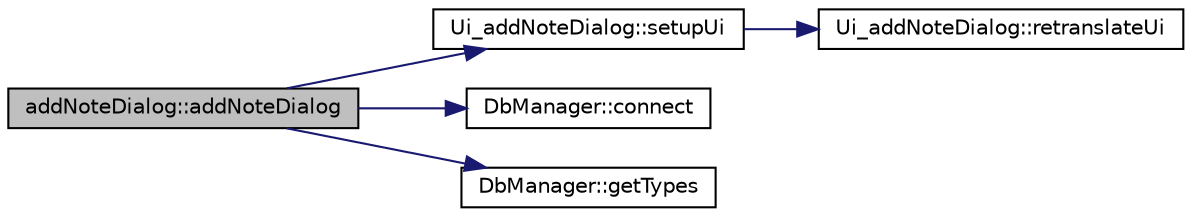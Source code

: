 digraph "addNoteDialog::addNoteDialog"
{
  edge [fontname="Helvetica",fontsize="10",labelfontname="Helvetica",labelfontsize="10"];
  node [fontname="Helvetica",fontsize="10",shape=record];
  rankdir="LR";
  Node0 [label="addNoteDialog::addNoteDialog",height=0.2,width=0.4,color="black", fillcolor="grey75", style="filled", fontcolor="black"];
  Node0 -> Node1 [color="midnightblue",fontsize="10",style="solid",fontname="Helvetica"];
  Node1 [label="Ui_addNoteDialog::setupUi",height=0.2,width=0.4,color="black", fillcolor="white", style="filled",URL="$classUi__addNoteDialog.html#a2487f1cd1542da959f06b7412e80ef0b"];
  Node1 -> Node2 [color="midnightblue",fontsize="10",style="solid",fontname="Helvetica"];
  Node2 [label="Ui_addNoteDialog::retranslateUi",height=0.2,width=0.4,color="black", fillcolor="white", style="filled",URL="$classUi__addNoteDialog.html#aab12c63dbd7ceae65cefd5be2a09c2ab"];
  Node0 -> Node3 [color="midnightblue",fontsize="10",style="solid",fontname="Helvetica"];
  Node3 [label="DbManager::connect",height=0.2,width=0.4,color="black", fillcolor="white", style="filled",URL="$classDbManager.html#abc90b3bf97dda268b4160a0662305898"];
  Node0 -> Node4 [color="midnightblue",fontsize="10",style="solid",fontname="Helvetica"];
  Node4 [label="DbManager::getTypes",height=0.2,width=0.4,color="black", fillcolor="white", style="filled",URL="$classDbManager.html#ade7585873652935bb12cb1ad546ceba2"];
}
